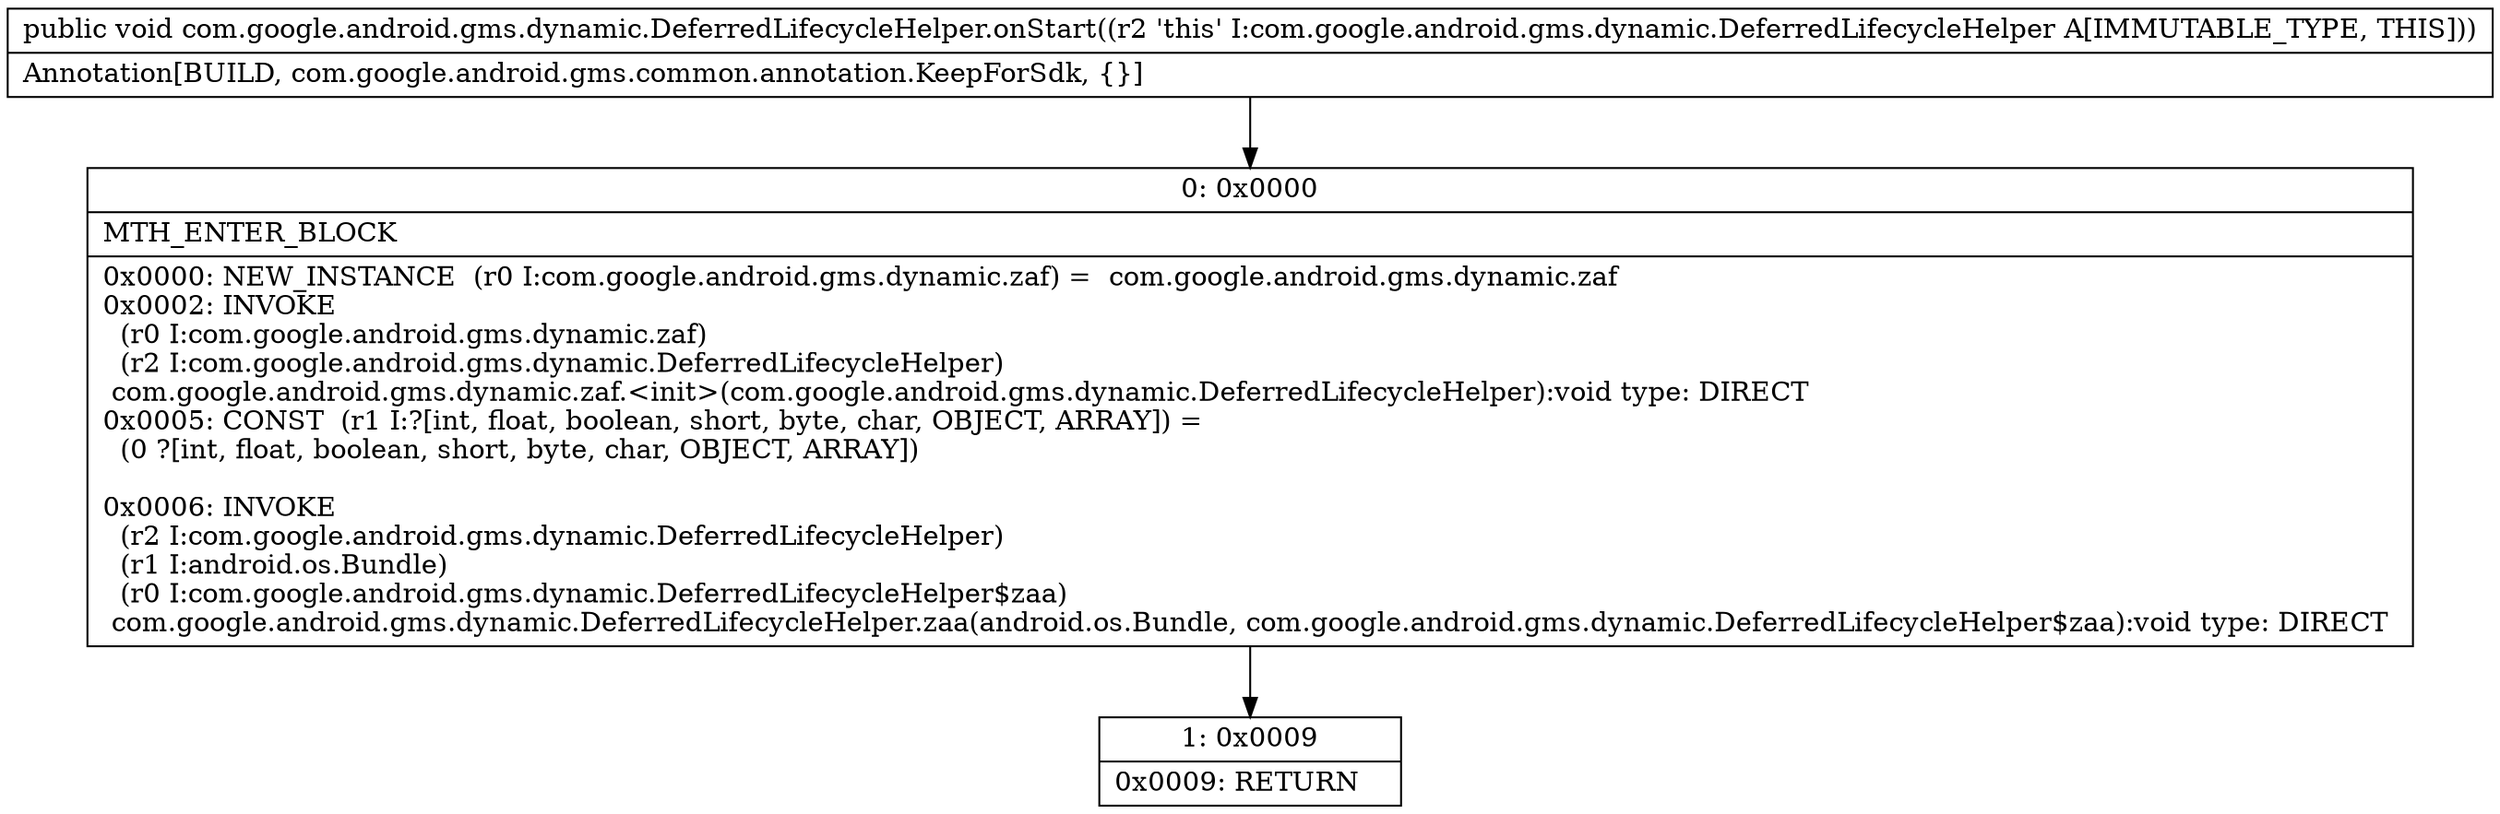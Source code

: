 digraph "CFG forcom.google.android.gms.dynamic.DeferredLifecycleHelper.onStart()V" {
Node_0 [shape=record,label="{0\:\ 0x0000|MTH_ENTER_BLOCK\l|0x0000: NEW_INSTANCE  (r0 I:com.google.android.gms.dynamic.zaf) =  com.google.android.gms.dynamic.zaf \l0x0002: INVOKE  \l  (r0 I:com.google.android.gms.dynamic.zaf)\l  (r2 I:com.google.android.gms.dynamic.DeferredLifecycleHelper)\l com.google.android.gms.dynamic.zaf.\<init\>(com.google.android.gms.dynamic.DeferredLifecycleHelper):void type: DIRECT \l0x0005: CONST  (r1 I:?[int, float, boolean, short, byte, char, OBJECT, ARRAY]) = \l  (0 ?[int, float, boolean, short, byte, char, OBJECT, ARRAY])\l \l0x0006: INVOKE  \l  (r2 I:com.google.android.gms.dynamic.DeferredLifecycleHelper)\l  (r1 I:android.os.Bundle)\l  (r0 I:com.google.android.gms.dynamic.DeferredLifecycleHelper$zaa)\l com.google.android.gms.dynamic.DeferredLifecycleHelper.zaa(android.os.Bundle, com.google.android.gms.dynamic.DeferredLifecycleHelper$zaa):void type: DIRECT \l}"];
Node_1 [shape=record,label="{1\:\ 0x0009|0x0009: RETURN   \l}"];
MethodNode[shape=record,label="{public void com.google.android.gms.dynamic.DeferredLifecycleHelper.onStart((r2 'this' I:com.google.android.gms.dynamic.DeferredLifecycleHelper A[IMMUTABLE_TYPE, THIS]))  | Annotation[BUILD, com.google.android.gms.common.annotation.KeepForSdk, \{\}]\l}"];
MethodNode -> Node_0;
Node_0 -> Node_1;
}

